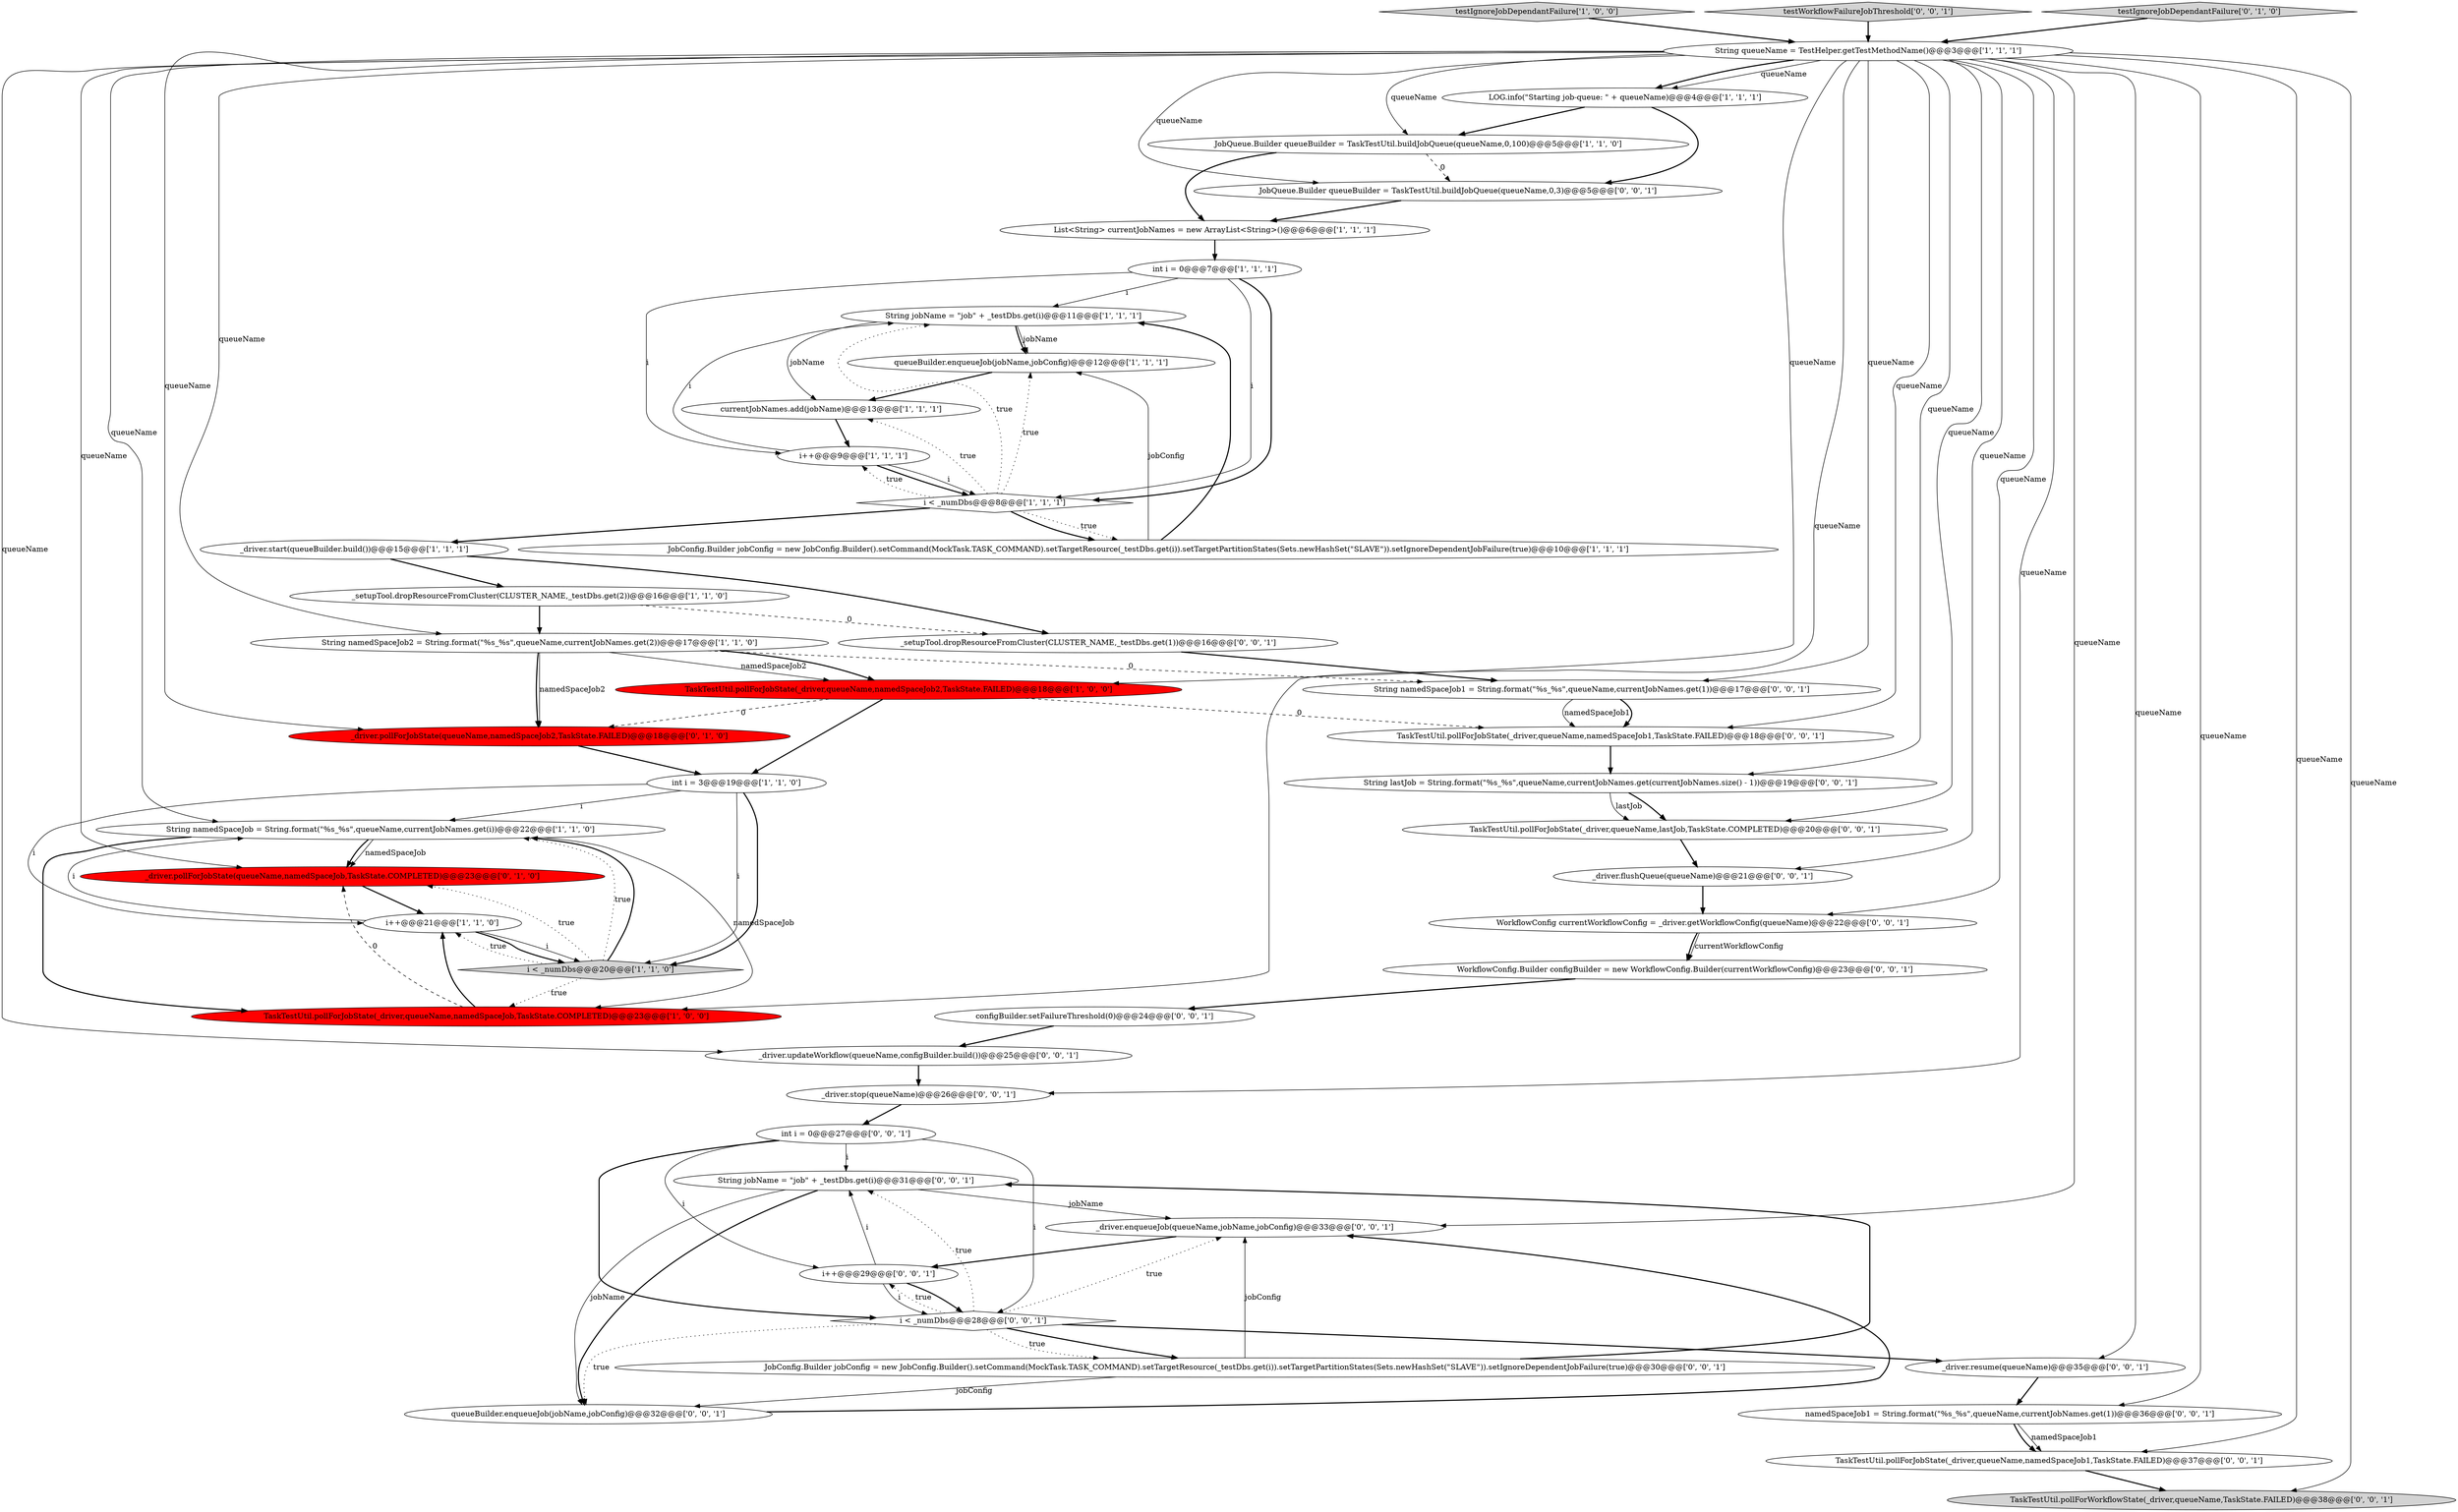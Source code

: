 digraph {
37 [style = filled, label = "JobQueue.Builder queueBuilder = TaskTestUtil.buildJobQueue(queueName,0,3)@@@5@@@['0', '0', '1']", fillcolor = white, shape = ellipse image = "AAA0AAABBB3BBB"];
18 [style = filled, label = "TaskTestUtil.pollForJobState(_driver,queueName,namedSpaceJob2,TaskState.FAILED)@@@18@@@['1', '0', '0']", fillcolor = red, shape = ellipse image = "AAA1AAABBB1BBB"];
8 [style = filled, label = "int i = 3@@@19@@@['1', '1', '0']", fillcolor = white, shape = ellipse image = "AAA0AAABBB1BBB"];
30 [style = filled, label = "_driver.enqueueJob(queueName,jobName,jobConfig)@@@33@@@['0', '0', '1']", fillcolor = white, shape = ellipse image = "AAA0AAABBB3BBB"];
25 [style = filled, label = "TaskTestUtil.pollForJobState(_driver,queueName,namedSpaceJob1,TaskState.FAILED)@@@18@@@['0', '0', '1']", fillcolor = white, shape = ellipse image = "AAA0AAABBB3BBB"];
39 [style = filled, label = "String lastJob = String.format(\"%s_%s\",queueName,currentJobNames.get(currentJobNames.size() - 1))@@@19@@@['0', '0', '1']", fillcolor = white, shape = ellipse image = "AAA0AAABBB3BBB"];
42 [style = filled, label = "queueBuilder.enqueueJob(jobName,jobConfig)@@@32@@@['0', '0', '1']", fillcolor = white, shape = ellipse image = "AAA0AAABBB3BBB"];
11 [style = filled, label = "int i = 0@@@7@@@['1', '1', '1']", fillcolor = white, shape = ellipse image = "AAA0AAABBB1BBB"];
3 [style = filled, label = "String namedSpaceJob = String.format(\"%s_%s\",queueName,currentJobNames.get(i))@@@22@@@['1', '1', '0']", fillcolor = white, shape = ellipse image = "AAA0AAABBB1BBB"];
47 [style = filled, label = "String jobName = \"job\" + _testDbs.get(i)@@@31@@@['0', '0', '1']", fillcolor = white, shape = ellipse image = "AAA0AAABBB3BBB"];
15 [style = filled, label = "_setupTool.dropResourceFromCluster(CLUSTER_NAME,_testDbs.get(2))@@@16@@@['1', '1', '0']", fillcolor = white, shape = ellipse image = "AAA0AAABBB1BBB"];
4 [style = filled, label = "queueBuilder.enqueueJob(jobName,jobConfig)@@@12@@@['1', '1', '1']", fillcolor = white, shape = ellipse image = "AAA0AAABBB1BBB"];
23 [style = filled, label = "_driver.pollForJobState(queueName,namedSpaceJob,TaskState.COMPLETED)@@@23@@@['0', '1', '0']", fillcolor = red, shape = ellipse image = "AAA1AAABBB2BBB"];
24 [style = filled, label = "int i = 0@@@27@@@['0', '0', '1']", fillcolor = white, shape = ellipse image = "AAA0AAABBB3BBB"];
44 [style = filled, label = "WorkflowConfig.Builder configBuilder = new WorkflowConfig.Builder(currentWorkflowConfig)@@@23@@@['0', '0', '1']", fillcolor = white, shape = ellipse image = "AAA0AAABBB3BBB"];
7 [style = filled, label = "currentJobNames.add(jobName)@@@13@@@['1', '1', '1']", fillcolor = white, shape = ellipse image = "AAA0AAABBB1BBB"];
46 [style = filled, label = "_setupTool.dropResourceFromCluster(CLUSTER_NAME,_testDbs.get(1))@@@16@@@['0', '0', '1']", fillcolor = white, shape = ellipse image = "AAA0AAABBB3BBB"];
26 [style = filled, label = "JobConfig.Builder jobConfig = new JobConfig.Builder().setCommand(MockTask.TASK_COMMAND).setTargetResource(_testDbs.get(i)).setTargetPartitionStates(Sets.newHashSet(\"SLAVE\")).setIgnoreDependentJobFailure(true)@@@30@@@['0', '0', '1']", fillcolor = white, shape = ellipse image = "AAA0AAABBB3BBB"];
21 [style = filled, label = "_driver.pollForJobState(queueName,namedSpaceJob2,TaskState.FAILED)@@@18@@@['0', '1', '0']", fillcolor = red, shape = ellipse image = "AAA1AAABBB2BBB"];
33 [style = filled, label = "i < _numDbs@@@28@@@['0', '0', '1']", fillcolor = white, shape = diamond image = "AAA0AAABBB3BBB"];
20 [style = filled, label = "_driver.start(queueBuilder.build())@@@15@@@['1', '1', '1']", fillcolor = white, shape = ellipse image = "AAA0AAABBB1BBB"];
29 [style = filled, label = "TaskTestUtil.pollForWorkflowState(_driver,queueName,TaskState.FAILED)@@@38@@@['0', '0', '1']", fillcolor = lightgray, shape = ellipse image = "AAA0AAABBB3BBB"];
41 [style = filled, label = "configBuilder.setFailureThreshold(0)@@@24@@@['0', '0', '1']", fillcolor = white, shape = ellipse image = "AAA0AAABBB3BBB"];
27 [style = filled, label = "namedSpaceJob1 = String.format(\"%s_%s\",queueName,currentJobNames.get(1))@@@36@@@['0', '0', '1']", fillcolor = white, shape = ellipse image = "AAA0AAABBB3BBB"];
16 [style = filled, label = "TaskTestUtil.pollForJobState(_driver,queueName,namedSpaceJob,TaskState.COMPLETED)@@@23@@@['1', '0', '0']", fillcolor = red, shape = ellipse image = "AAA1AAABBB1BBB"];
32 [style = filled, label = "i++@@@29@@@['0', '0', '1']", fillcolor = white, shape = ellipse image = "AAA0AAABBB3BBB"];
14 [style = filled, label = "String jobName = \"job\" + _testDbs.get(i)@@@11@@@['1', '1', '1']", fillcolor = white, shape = ellipse image = "AAA0AAABBB1BBB"];
34 [style = filled, label = "WorkflowConfig currentWorkflowConfig = _driver.getWorkflowConfig(queueName)@@@22@@@['0', '0', '1']", fillcolor = white, shape = ellipse image = "AAA0AAABBB3BBB"];
2 [style = filled, label = "List<String> currentJobNames = new ArrayList<String>()@@@6@@@['1', '1', '1']", fillcolor = white, shape = ellipse image = "AAA0AAABBB1BBB"];
1 [style = filled, label = "LOG.info(\"Starting job-queue: \" + queueName)@@@4@@@['1', '1', '1']", fillcolor = white, shape = ellipse image = "AAA0AAABBB1BBB"];
17 [style = filled, label = "testIgnoreJobDependantFailure['1', '0', '0']", fillcolor = lightgray, shape = diamond image = "AAA0AAABBB1BBB"];
10 [style = filled, label = "i++@@@9@@@['1', '1', '1']", fillcolor = white, shape = ellipse image = "AAA0AAABBB1BBB"];
12 [style = filled, label = "i < _numDbs@@@20@@@['1', '1', '0']", fillcolor = lightgray, shape = diamond image = "AAA0AAABBB1BBB"];
38 [style = filled, label = "String namedSpaceJob1 = String.format(\"%s_%s\",queueName,currentJobNames.get(1))@@@17@@@['0', '0', '1']", fillcolor = white, shape = ellipse image = "AAA0AAABBB3BBB"];
13 [style = filled, label = "JobQueue.Builder queueBuilder = TaskTestUtil.buildJobQueue(queueName,0,100)@@@5@@@['1', '1', '0']", fillcolor = white, shape = ellipse image = "AAA0AAABBB1BBB"];
35 [style = filled, label = "_driver.stop(queueName)@@@26@@@['0', '0', '1']", fillcolor = white, shape = ellipse image = "AAA0AAABBB3BBB"];
19 [style = filled, label = "i < _numDbs@@@8@@@['1', '1', '1']", fillcolor = white, shape = diamond image = "AAA0AAABBB1BBB"];
6 [style = filled, label = "i++@@@21@@@['1', '1', '0']", fillcolor = white, shape = ellipse image = "AAA0AAABBB1BBB"];
28 [style = filled, label = "testWorkflowFailureJobThreshold['0', '0', '1']", fillcolor = lightgray, shape = diamond image = "AAA0AAABBB3BBB"];
22 [style = filled, label = "testIgnoreJobDependantFailure['0', '1', '0']", fillcolor = lightgray, shape = diamond image = "AAA0AAABBB2BBB"];
31 [style = filled, label = "TaskTestUtil.pollForJobState(_driver,queueName,lastJob,TaskState.COMPLETED)@@@20@@@['0', '0', '1']", fillcolor = white, shape = ellipse image = "AAA0AAABBB3BBB"];
36 [style = filled, label = "TaskTestUtil.pollForJobState(_driver,queueName,namedSpaceJob1,TaskState.FAILED)@@@37@@@['0', '0', '1']", fillcolor = white, shape = ellipse image = "AAA0AAABBB3BBB"];
5 [style = filled, label = "JobConfig.Builder jobConfig = new JobConfig.Builder().setCommand(MockTask.TASK_COMMAND).setTargetResource(_testDbs.get(i)).setTargetPartitionStates(Sets.newHashSet(\"SLAVE\")).setIgnoreDependentJobFailure(true)@@@10@@@['1', '1', '1']", fillcolor = white, shape = ellipse image = "AAA0AAABBB1BBB"];
45 [style = filled, label = "_driver.resume(queueName)@@@35@@@['0', '0', '1']", fillcolor = white, shape = ellipse image = "AAA0AAABBB3BBB"];
9 [style = filled, label = "String queueName = TestHelper.getTestMethodName()@@@3@@@['1', '1', '1']", fillcolor = white, shape = ellipse image = "AAA0AAABBB1BBB"];
43 [style = filled, label = "_driver.updateWorkflow(queueName,configBuilder.build())@@@25@@@['0', '0', '1']", fillcolor = white, shape = ellipse image = "AAA0AAABBB3BBB"];
40 [style = filled, label = "_driver.flushQueue(queueName)@@@21@@@['0', '0', '1']", fillcolor = white, shape = ellipse image = "AAA0AAABBB3BBB"];
0 [style = filled, label = "String namedSpaceJob2 = String.format(\"%s_%s\",queueName,currentJobNames.get(2))@@@17@@@['1', '1', '0']", fillcolor = white, shape = ellipse image = "AAA0AAABBB1BBB"];
19->10 [style = dotted, label="true"];
3->16 [style = solid, label="namedSpaceJob"];
36->29 [style = bold, label=""];
10->19 [style = bold, label=""];
17->9 [style = bold, label=""];
34->44 [style = solid, label="currentWorkflowConfig"];
21->8 [style = bold, label=""];
45->27 [style = bold, label=""];
28->9 [style = bold, label=""];
3->16 [style = bold, label=""];
0->38 [style = dashed, label="0"];
1->13 [style = bold, label=""];
33->26 [style = dotted, label="true"];
9->30 [style = solid, label="queueName"];
19->5 [style = bold, label=""];
0->21 [style = solid, label="namedSpaceJob2"];
0->18 [style = solid, label="namedSpaceJob2"];
43->35 [style = bold, label=""];
39->31 [style = bold, label=""];
38->25 [style = solid, label="namedSpaceJob1"];
18->21 [style = dashed, label="0"];
15->0 [style = bold, label=""];
31->40 [style = bold, label=""];
9->35 [style = solid, label="queueName"];
33->45 [style = bold, label=""];
6->12 [style = solid, label="i"];
20->15 [style = bold, label=""];
8->6 [style = solid, label="i"];
18->25 [style = dashed, label="0"];
14->7 [style = solid, label="jobName"];
32->47 [style = solid, label="i"];
12->3 [style = dotted, label="true"];
26->30 [style = solid, label="jobConfig"];
46->38 [style = bold, label=""];
12->23 [style = dotted, label="true"];
9->38 [style = solid, label="queueName"];
33->32 [style = dotted, label="true"];
19->20 [style = bold, label=""];
16->6 [style = bold, label=""];
22->9 [style = bold, label=""];
5->4 [style = solid, label="jobConfig"];
14->4 [style = solid, label="jobName"];
26->47 [style = bold, label=""];
9->1 [style = solid, label="queueName"];
9->29 [style = solid, label="queueName"];
0->21 [style = bold, label=""];
32->33 [style = solid, label="i"];
40->34 [style = bold, label=""];
9->34 [style = solid, label="queueName"];
3->23 [style = bold, label=""];
9->45 [style = solid, label="queueName"];
9->27 [style = solid, label="queueName"];
12->6 [style = dotted, label="true"];
19->4 [style = dotted, label="true"];
47->30 [style = solid, label="jobName"];
44->41 [style = bold, label=""];
38->25 [style = bold, label=""];
9->18 [style = solid, label="queueName"];
9->1 [style = bold, label=""];
10->14 [style = solid, label="i"];
41->43 [style = bold, label=""];
14->4 [style = bold, label=""];
9->31 [style = solid, label="queueName"];
11->10 [style = solid, label="i"];
9->13 [style = solid, label="queueName"];
25->39 [style = bold, label=""];
47->42 [style = bold, label=""];
30->32 [style = bold, label=""];
9->39 [style = solid, label="queueName"];
19->7 [style = dotted, label="true"];
47->42 [style = solid, label="jobName"];
4->7 [style = bold, label=""];
32->33 [style = bold, label=""];
33->47 [style = dotted, label="true"];
35->24 [style = bold, label=""];
33->26 [style = bold, label=""];
24->33 [style = bold, label=""];
24->32 [style = solid, label="i"];
11->19 [style = solid, label="i"];
23->6 [style = bold, label=""];
11->14 [style = solid, label="i"];
34->44 [style = bold, label=""];
9->43 [style = solid, label="queueName"];
19->5 [style = dotted, label="true"];
0->18 [style = bold, label=""];
24->33 [style = solid, label="i"];
37->2 [style = bold, label=""];
18->8 [style = bold, label=""];
12->3 [style = bold, label=""];
8->12 [style = solid, label="i"];
9->16 [style = solid, label="queueName"];
6->3 [style = solid, label="i"];
8->12 [style = bold, label=""];
2->11 [style = bold, label=""];
9->23 [style = solid, label="queueName"];
1->37 [style = bold, label=""];
10->19 [style = solid, label="i"];
13->2 [style = bold, label=""];
6->12 [style = bold, label=""];
19->14 [style = dotted, label="true"];
13->37 [style = dashed, label="0"];
27->36 [style = bold, label=""];
8->3 [style = solid, label="i"];
7->10 [style = bold, label=""];
27->36 [style = solid, label="namedSpaceJob1"];
20->46 [style = bold, label=""];
16->23 [style = dashed, label="0"];
9->3 [style = solid, label="queueName"];
5->14 [style = bold, label=""];
3->23 [style = solid, label="namedSpaceJob"];
11->19 [style = bold, label=""];
9->21 [style = solid, label="queueName"];
9->40 [style = solid, label="queueName"];
33->30 [style = dotted, label="true"];
9->25 [style = solid, label="queueName"];
9->37 [style = solid, label="queueName"];
39->31 [style = solid, label="lastJob"];
33->42 [style = dotted, label="true"];
12->16 [style = dotted, label="true"];
15->46 [style = dashed, label="0"];
42->30 [style = bold, label=""];
24->47 [style = solid, label="i"];
9->0 [style = solid, label="queueName"];
26->42 [style = solid, label="jobConfig"];
9->36 [style = solid, label="queueName"];
}
